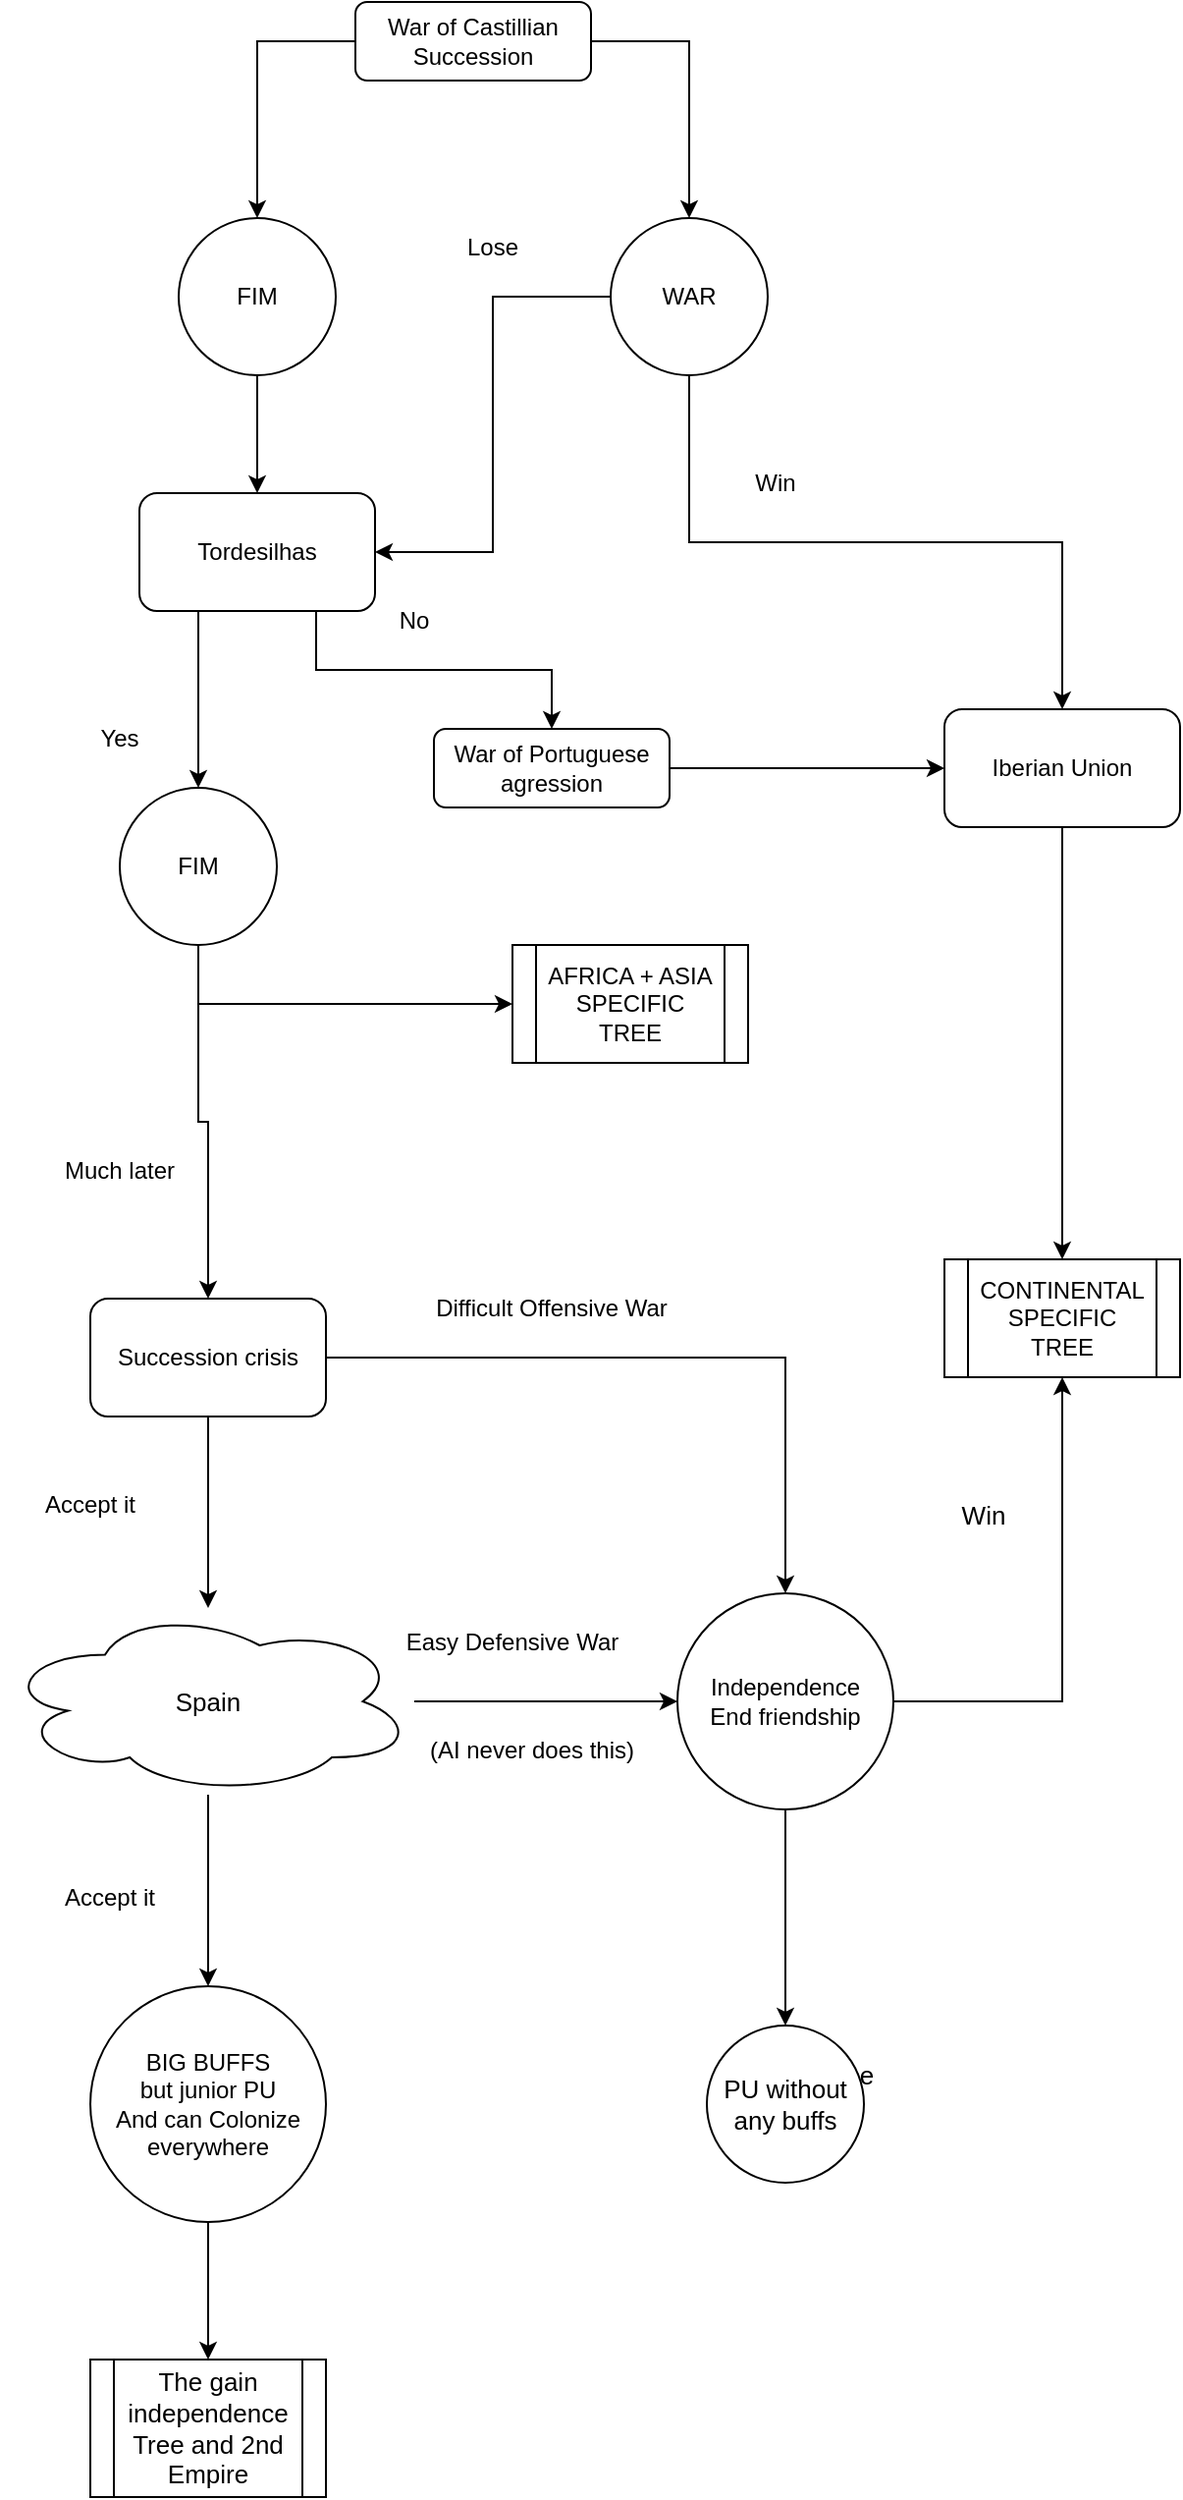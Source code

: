 <mxfile version="18.0.6" type="device"><diagram id="C5RBs43oDa-KdzZeNtuy" name="Page-1"><mxGraphModel dx="1422" dy="793" grid="1" gridSize="10" guides="1" tooltips="1" connect="1" arrows="1" fold="1" page="1" pageScale="1" pageWidth="827" pageHeight="1169" math="0" shadow="0"><root><mxCell id="WIyWlLk6GJQsqaUBKTNV-0"/><mxCell id="WIyWlLk6GJQsqaUBKTNV-1" parent="WIyWlLk6GJQsqaUBKTNV-0"/><mxCell id="ScP_3auKFNlov3qqJa39-0" style="edgeStyle=orthogonalEdgeStyle;rounded=0;orthogonalLoop=1;jettySize=auto;html=1;" edge="1" parent="WIyWlLk6GJQsqaUBKTNV-1" source="WIyWlLk6GJQsqaUBKTNV-3" target="ScP_3auKFNlov3qqJa39-5"><mxGeometry relative="1" as="geometry"><mxPoint x="180" y="150" as="targetPoint"/></mxGeometry></mxCell><mxCell id="ScP_3auKFNlov3qqJa39-1" style="edgeStyle=orthogonalEdgeStyle;rounded=0;orthogonalLoop=1;jettySize=auto;html=1;exitX=1;exitY=0.5;exitDx=0;exitDy=0;" edge="1" parent="WIyWlLk6GJQsqaUBKTNV-1" source="WIyWlLk6GJQsqaUBKTNV-3" target="ScP_3auKFNlov3qqJa39-2"><mxGeometry relative="1" as="geometry"><mxPoint x="400" y="150" as="targetPoint"/></mxGeometry></mxCell><mxCell id="WIyWlLk6GJQsqaUBKTNV-3" value="War of Castillian Succession" style="rounded=1;whiteSpace=wrap;html=1;fontSize=12;glass=0;strokeWidth=1;shadow=0;" parent="WIyWlLk6GJQsqaUBKTNV-1" vertex="1"><mxGeometry x="230" y="30" width="120" height="40" as="geometry"/></mxCell><mxCell id="ScP_3auKFNlov3qqJa39-8" style="edgeStyle=orthogonalEdgeStyle;rounded=0;orthogonalLoop=1;jettySize=auto;html=1;entryX=1;entryY=0.5;entryDx=0;entryDy=0;" edge="1" parent="WIyWlLk6GJQsqaUBKTNV-1" source="ScP_3auKFNlov3qqJa39-2" target="ScP_3auKFNlov3qqJa39-7"><mxGeometry relative="1" as="geometry"><Array as="points"><mxPoint x="300" y="180"/><mxPoint x="300" y="310"/></Array></mxGeometry></mxCell><mxCell id="ScP_3auKFNlov3qqJa39-10" style="edgeStyle=orthogonalEdgeStyle;rounded=0;orthogonalLoop=1;jettySize=auto;html=1;exitX=0.5;exitY=1;exitDx=0;exitDy=0;" edge="1" parent="WIyWlLk6GJQsqaUBKTNV-1" source="ScP_3auKFNlov3qqJa39-2" target="ScP_3auKFNlov3qqJa39-12"><mxGeometry relative="1" as="geometry"><mxPoint x="400.286" y="360" as="targetPoint"/></mxGeometry></mxCell><mxCell id="ScP_3auKFNlov3qqJa39-2" value="WAR" style="ellipse;whiteSpace=wrap;html=1;aspect=fixed;" vertex="1" parent="WIyWlLk6GJQsqaUBKTNV-1"><mxGeometry x="360" y="140" width="80" height="80" as="geometry"/></mxCell><mxCell id="ScP_3auKFNlov3qqJa39-6" style="edgeStyle=orthogonalEdgeStyle;rounded=0;orthogonalLoop=1;jettySize=auto;html=1;" edge="1" parent="WIyWlLk6GJQsqaUBKTNV-1" source="ScP_3auKFNlov3qqJa39-5" target="ScP_3auKFNlov3qqJa39-7"><mxGeometry relative="1" as="geometry"><mxPoint x="180" y="310" as="targetPoint"/></mxGeometry></mxCell><mxCell id="ScP_3auKFNlov3qqJa39-5" value="FIM" style="ellipse;whiteSpace=wrap;html=1;aspect=fixed;" vertex="1" parent="WIyWlLk6GJQsqaUBKTNV-1"><mxGeometry x="140" y="140" width="80" height="80" as="geometry"/></mxCell><mxCell id="ScP_3auKFNlov3qqJa39-17" style="edgeStyle=orthogonalEdgeStyle;rounded=0;orthogonalLoop=1;jettySize=auto;html=1;exitX=0.75;exitY=1;exitDx=0;exitDy=0;entryX=0.5;entryY=0;entryDx=0;entryDy=0;" edge="1" parent="WIyWlLk6GJQsqaUBKTNV-1" source="ScP_3auKFNlov3qqJa39-7" target="ScP_3auKFNlov3qqJa39-16"><mxGeometry relative="1" as="geometry"><mxPoint x="320" y="380" as="targetPoint"/></mxGeometry></mxCell><mxCell id="ScP_3auKFNlov3qqJa39-19" style="edgeStyle=orthogonalEdgeStyle;rounded=0;orthogonalLoop=1;jettySize=auto;html=1;exitX=0.25;exitY=1;exitDx=0;exitDy=0;" edge="1" parent="WIyWlLk6GJQsqaUBKTNV-1" source="ScP_3auKFNlov3qqJa39-7" target="ScP_3auKFNlov3qqJa39-21"><mxGeometry relative="1" as="geometry"><mxPoint x="150" y="470" as="targetPoint"/></mxGeometry></mxCell><mxCell id="ScP_3auKFNlov3qqJa39-7" value="Tordesilhas" style="rounded=1;whiteSpace=wrap;html=1;" vertex="1" parent="WIyWlLk6GJQsqaUBKTNV-1"><mxGeometry x="120" y="280" width="120" height="60" as="geometry"/></mxCell><mxCell id="ScP_3auKFNlov3qqJa39-9" value="Lose" style="text;html=1;strokeColor=none;fillColor=none;align=center;verticalAlign=middle;whiteSpace=wrap;rounded=0;" vertex="1" parent="WIyWlLk6GJQsqaUBKTNV-1"><mxGeometry x="270" y="140" width="60" height="30" as="geometry"/></mxCell><mxCell id="ScP_3auKFNlov3qqJa39-11" value="Win" style="text;html=1;strokeColor=none;fillColor=none;align=center;verticalAlign=middle;whiteSpace=wrap;rounded=0;" vertex="1" parent="WIyWlLk6GJQsqaUBKTNV-1"><mxGeometry x="414" y="260" width="60" height="30" as="geometry"/></mxCell><mxCell id="ScP_3auKFNlov3qqJa39-23" style="edgeStyle=orthogonalEdgeStyle;rounded=0;orthogonalLoop=1;jettySize=auto;html=1;exitX=0.5;exitY=1;exitDx=0;exitDy=0;" edge="1" parent="WIyWlLk6GJQsqaUBKTNV-1" source="ScP_3auKFNlov3qqJa39-12" target="ScP_3auKFNlov3qqJa39-24"><mxGeometry relative="1" as="geometry"><mxPoint x="590" y="540" as="targetPoint"/></mxGeometry></mxCell><mxCell id="ScP_3auKFNlov3qqJa39-12" value="Iberian Union" style="rounded=1;whiteSpace=wrap;html=1;" vertex="1" parent="WIyWlLk6GJQsqaUBKTNV-1"><mxGeometry x="529.996" y="390" width="120" height="60" as="geometry"/></mxCell><mxCell id="ScP_3auKFNlov3qqJa39-14" value="No" style="text;html=1;strokeColor=none;fillColor=none;align=center;verticalAlign=middle;whiteSpace=wrap;rounded=0;" vertex="1" parent="WIyWlLk6GJQsqaUBKTNV-1"><mxGeometry x="230" y="330" width="60" height="30" as="geometry"/></mxCell><mxCell id="ScP_3auKFNlov3qqJa39-18" style="edgeStyle=orthogonalEdgeStyle;rounded=0;orthogonalLoop=1;jettySize=auto;html=1;exitX=1;exitY=0.5;exitDx=0;exitDy=0;" edge="1" parent="WIyWlLk6GJQsqaUBKTNV-1" source="ScP_3auKFNlov3qqJa39-16" target="ScP_3auKFNlov3qqJa39-12"><mxGeometry relative="1" as="geometry"/></mxCell><mxCell id="ScP_3auKFNlov3qqJa39-16" value="War of Portuguese agression" style="rounded=1;whiteSpace=wrap;html=1;fontSize=12;glass=0;strokeWidth=1;shadow=0;" vertex="1" parent="WIyWlLk6GJQsqaUBKTNV-1"><mxGeometry x="270" y="400" width="120" height="40" as="geometry"/></mxCell><mxCell id="ScP_3auKFNlov3qqJa39-20" value="Yes" style="text;html=1;strokeColor=none;fillColor=none;align=center;verticalAlign=middle;whiteSpace=wrap;rounded=0;" vertex="1" parent="WIyWlLk6GJQsqaUBKTNV-1"><mxGeometry x="80" y="390" width="60" height="30" as="geometry"/></mxCell><mxCell id="ScP_3auKFNlov3qqJa39-22" style="edgeStyle=orthogonalEdgeStyle;rounded=0;orthogonalLoop=1;jettySize=auto;html=1;" edge="1" parent="WIyWlLk6GJQsqaUBKTNV-1" target="ScP_3auKFNlov3qqJa39-25"><mxGeometry relative="1" as="geometry"><mxPoint x="320" y="550" as="targetPoint"/><mxPoint x="150" y="550" as="sourcePoint"/><Array as="points"><mxPoint x="150" y="540"/><mxPoint x="280" y="540"/></Array></mxGeometry></mxCell><mxCell id="ScP_3auKFNlov3qqJa39-26" style="edgeStyle=orthogonalEdgeStyle;rounded=0;orthogonalLoop=1;jettySize=auto;html=1;exitX=0.5;exitY=1;exitDx=0;exitDy=0;" edge="1" parent="WIyWlLk6GJQsqaUBKTNV-1" source="ScP_3auKFNlov3qqJa39-21" target="ScP_3auKFNlov3qqJa39-27"><mxGeometry relative="1" as="geometry"><mxPoint x="150" y="690" as="targetPoint"/></mxGeometry></mxCell><mxCell id="ScP_3auKFNlov3qqJa39-21" value="FIM" style="ellipse;whiteSpace=wrap;html=1;aspect=fixed;" vertex="1" parent="WIyWlLk6GJQsqaUBKTNV-1"><mxGeometry x="110" y="430" width="80" height="80" as="geometry"/></mxCell><mxCell id="ScP_3auKFNlov3qqJa39-24" value="&lt;div&gt;CONTINENTAL&lt;br&gt;SPECIFIC&lt;/div&gt;&lt;div&gt;TREE&lt;br&gt;&lt;/div&gt;" style="shape=process;whiteSpace=wrap;html=1;backgroundOutline=1;" vertex="1" parent="WIyWlLk6GJQsqaUBKTNV-1"><mxGeometry x="530" y="670" width="120" height="60" as="geometry"/></mxCell><mxCell id="ScP_3auKFNlov3qqJa39-25" value="AFRICA + ASIA SPECIFIC&lt;br&gt;TREE" style="shape=process;whiteSpace=wrap;html=1;backgroundOutline=1;" vertex="1" parent="WIyWlLk6GJQsqaUBKTNV-1"><mxGeometry x="310" y="510" width="120" height="60" as="geometry"/></mxCell><mxCell id="ScP_3auKFNlov3qqJa39-34" style="edgeStyle=orthogonalEdgeStyle;rounded=0;orthogonalLoop=1;jettySize=auto;html=1;exitX=1;exitY=0.5;exitDx=0;exitDy=0;" edge="1" parent="WIyWlLk6GJQsqaUBKTNV-1" source="ScP_3auKFNlov3qqJa39-27" target="ScP_3auKFNlov3qqJa39-38"><mxGeometry relative="1" as="geometry"><mxPoint x="355" y="720" as="targetPoint"/></mxGeometry></mxCell><mxCell id="ScP_3auKFNlov3qqJa39-53" style="edgeStyle=orthogonalEdgeStyle;rounded=0;orthogonalLoop=1;jettySize=auto;html=1;exitX=0.5;exitY=1;exitDx=0;exitDy=0;fontSize=13;" edge="1" parent="WIyWlLk6GJQsqaUBKTNV-1" source="ScP_3auKFNlov3qqJa39-27" target="ScP_3auKFNlov3qqJa39-48"><mxGeometry relative="1" as="geometry"/></mxCell><mxCell id="ScP_3auKFNlov3qqJa39-27" value="&lt;div&gt;Succession crisis&lt;/div&gt;" style="rounded=1;whiteSpace=wrap;html=1;" vertex="1" parent="WIyWlLk6GJQsqaUBKTNV-1"><mxGeometry x="95" y="690" width="120" height="60" as="geometry"/></mxCell><mxCell id="ScP_3auKFNlov3qqJa39-28" value="Much later" style="text;html=1;strokeColor=none;fillColor=none;align=center;verticalAlign=middle;whiteSpace=wrap;rounded=0;" vertex="1" parent="WIyWlLk6GJQsqaUBKTNV-1"><mxGeometry x="80" y="610" width="60" height="30" as="geometry"/></mxCell><mxCell id="ScP_3auKFNlov3qqJa39-30" value="&lt;div&gt;Accept it&lt;/div&gt;" style="text;html=1;strokeColor=none;fillColor=none;align=center;verticalAlign=middle;whiteSpace=wrap;rounded=0;" vertex="1" parent="WIyWlLk6GJQsqaUBKTNV-1"><mxGeometry x="65" y="780" width="60" height="30" as="geometry"/></mxCell><mxCell id="ScP_3auKFNlov3qqJa39-67" style="edgeStyle=orthogonalEdgeStyle;rounded=0;orthogonalLoop=1;jettySize=auto;html=1;fontSize=13;" edge="1" parent="WIyWlLk6GJQsqaUBKTNV-1" source="ScP_3auKFNlov3qqJa39-33" target="ScP_3auKFNlov3qqJa39-68"><mxGeometry relative="1" as="geometry"><mxPoint x="155" y="1260" as="targetPoint"/></mxGeometry></mxCell><mxCell id="ScP_3auKFNlov3qqJa39-33" value="BIG BUFFS&lt;br&gt;but junior PU&lt;br&gt;And can Colonize everywhere" style="ellipse;whiteSpace=wrap;html=1;aspect=fixed;" vertex="1" parent="WIyWlLk6GJQsqaUBKTNV-1"><mxGeometry x="95" y="1040" width="120" height="120" as="geometry"/></mxCell><mxCell id="ScP_3auKFNlov3qqJa39-35" value="Difficult Offensive War" style="text;html=1;strokeColor=none;fillColor=none;align=center;verticalAlign=middle;whiteSpace=wrap;rounded=0;" vertex="1" parent="WIyWlLk6GJQsqaUBKTNV-1"><mxGeometry x="265" y="680" width="130" height="30" as="geometry"/></mxCell><mxCell id="ScP_3auKFNlov3qqJa39-46" style="edgeStyle=orthogonalEdgeStyle;rounded=0;orthogonalLoop=1;jettySize=auto;html=1;entryX=0.5;entryY=1;entryDx=0;entryDy=0;fontSize=13;" edge="1" parent="WIyWlLk6GJQsqaUBKTNV-1" source="ScP_3auKFNlov3qqJa39-38" target="ScP_3auKFNlov3qqJa39-24"><mxGeometry relative="1" as="geometry"/></mxCell><mxCell id="ScP_3auKFNlov3qqJa39-61" style="edgeStyle=orthogonalEdgeStyle;rounded=0;orthogonalLoop=1;jettySize=auto;html=1;exitX=0.5;exitY=1;exitDx=0;exitDy=0;fontSize=13;" edge="1" parent="WIyWlLk6GJQsqaUBKTNV-1" source="ScP_3auKFNlov3qqJa39-38" target="ScP_3auKFNlov3qqJa39-66"><mxGeometry relative="1" as="geometry"><mxPoint x="449" y="1050" as="targetPoint"/></mxGeometry></mxCell><mxCell id="ScP_3auKFNlov3qqJa39-38" value="&lt;div&gt;Independence&lt;br&gt;End friendship&lt;br&gt;&lt;/div&gt;" style="ellipse;whiteSpace=wrap;html=1;aspect=fixed;" vertex="1" parent="WIyWlLk6GJQsqaUBKTNV-1"><mxGeometry x="394" y="840" width="110" height="110" as="geometry"/></mxCell><mxCell id="ScP_3auKFNlov3qqJa39-47" value="&lt;div&gt;Win&lt;/div&gt;" style="text;html=1;strokeColor=none;fillColor=none;align=center;verticalAlign=middle;whiteSpace=wrap;rounded=0;fontSize=13;" vertex="1" parent="WIyWlLk6GJQsqaUBKTNV-1"><mxGeometry x="520" y="785" width="60" height="30" as="geometry"/></mxCell><mxCell id="ScP_3auKFNlov3qqJa39-54" style="edgeStyle=orthogonalEdgeStyle;rounded=0;orthogonalLoop=1;jettySize=auto;html=1;entryX=0.5;entryY=0;entryDx=0;entryDy=0;fontSize=13;" edge="1" parent="WIyWlLk6GJQsqaUBKTNV-1" source="ScP_3auKFNlov3qqJa39-48" target="ScP_3auKFNlov3qqJa39-33"><mxGeometry relative="1" as="geometry"/></mxCell><mxCell id="ScP_3auKFNlov3qqJa39-57" style="edgeStyle=orthogonalEdgeStyle;rounded=0;orthogonalLoop=1;jettySize=auto;html=1;entryX=0;entryY=0.5;entryDx=0;entryDy=0;fontSize=13;" edge="1" parent="WIyWlLk6GJQsqaUBKTNV-1" source="ScP_3auKFNlov3qqJa39-48" target="ScP_3auKFNlov3qqJa39-38"><mxGeometry relative="1" as="geometry"/></mxCell><mxCell id="ScP_3auKFNlov3qqJa39-48" value="Spain" style="ellipse;shape=cloud;whiteSpace=wrap;html=1;fontSize=13;" vertex="1" parent="WIyWlLk6GJQsqaUBKTNV-1"><mxGeometry x="50" y="847.5" width="210" height="95" as="geometry"/></mxCell><mxCell id="ScP_3auKFNlov3qqJa39-55" value="&lt;div&gt;Accept it&lt;/div&gt;" style="text;html=1;strokeColor=none;fillColor=none;align=center;verticalAlign=middle;whiteSpace=wrap;rounded=0;" vertex="1" parent="WIyWlLk6GJQsqaUBKTNV-1"><mxGeometry x="75" y="980" width="60" height="30" as="geometry"/></mxCell><mxCell id="ScP_3auKFNlov3qqJa39-58" value="Easy Defensive War" style="text;html=1;strokeColor=none;fillColor=none;align=center;verticalAlign=middle;whiteSpace=wrap;rounded=0;" vertex="1" parent="WIyWlLk6GJQsqaUBKTNV-1"><mxGeometry x="245" y="850" width="130" height="30" as="geometry"/></mxCell><mxCell id="ScP_3auKFNlov3qqJa39-59" value="(AI never does this)" style="text;html=1;strokeColor=none;fillColor=none;align=center;verticalAlign=middle;whiteSpace=wrap;rounded=0;" vertex="1" parent="WIyWlLk6GJQsqaUBKTNV-1"><mxGeometry x="255" y="905" width="130" height="30" as="geometry"/></mxCell><mxCell id="ScP_3auKFNlov3qqJa39-62" value="Lose" style="text;html=1;strokeColor=none;fillColor=none;align=center;verticalAlign=middle;whiteSpace=wrap;rounded=0;fontSize=13;" vertex="1" parent="WIyWlLk6GJQsqaUBKTNV-1"><mxGeometry x="450" y="1070" width="60" height="30" as="geometry"/></mxCell><mxCell id="ScP_3auKFNlov3qqJa39-66" value="PU without any buffs" style="ellipse;whiteSpace=wrap;html=1;aspect=fixed;fontSize=13;" vertex="1" parent="WIyWlLk6GJQsqaUBKTNV-1"><mxGeometry x="409" y="1060" width="80" height="80" as="geometry"/></mxCell><mxCell id="ScP_3auKFNlov3qqJa39-68" value="The gain independence Tree and 2nd Empire" style="shape=process;whiteSpace=wrap;html=1;backgroundOutline=1;fontSize=13;" vertex="1" parent="WIyWlLk6GJQsqaUBKTNV-1"><mxGeometry x="95" y="1230" width="120" height="70" as="geometry"/></mxCell></root></mxGraphModel></diagram></mxfile>